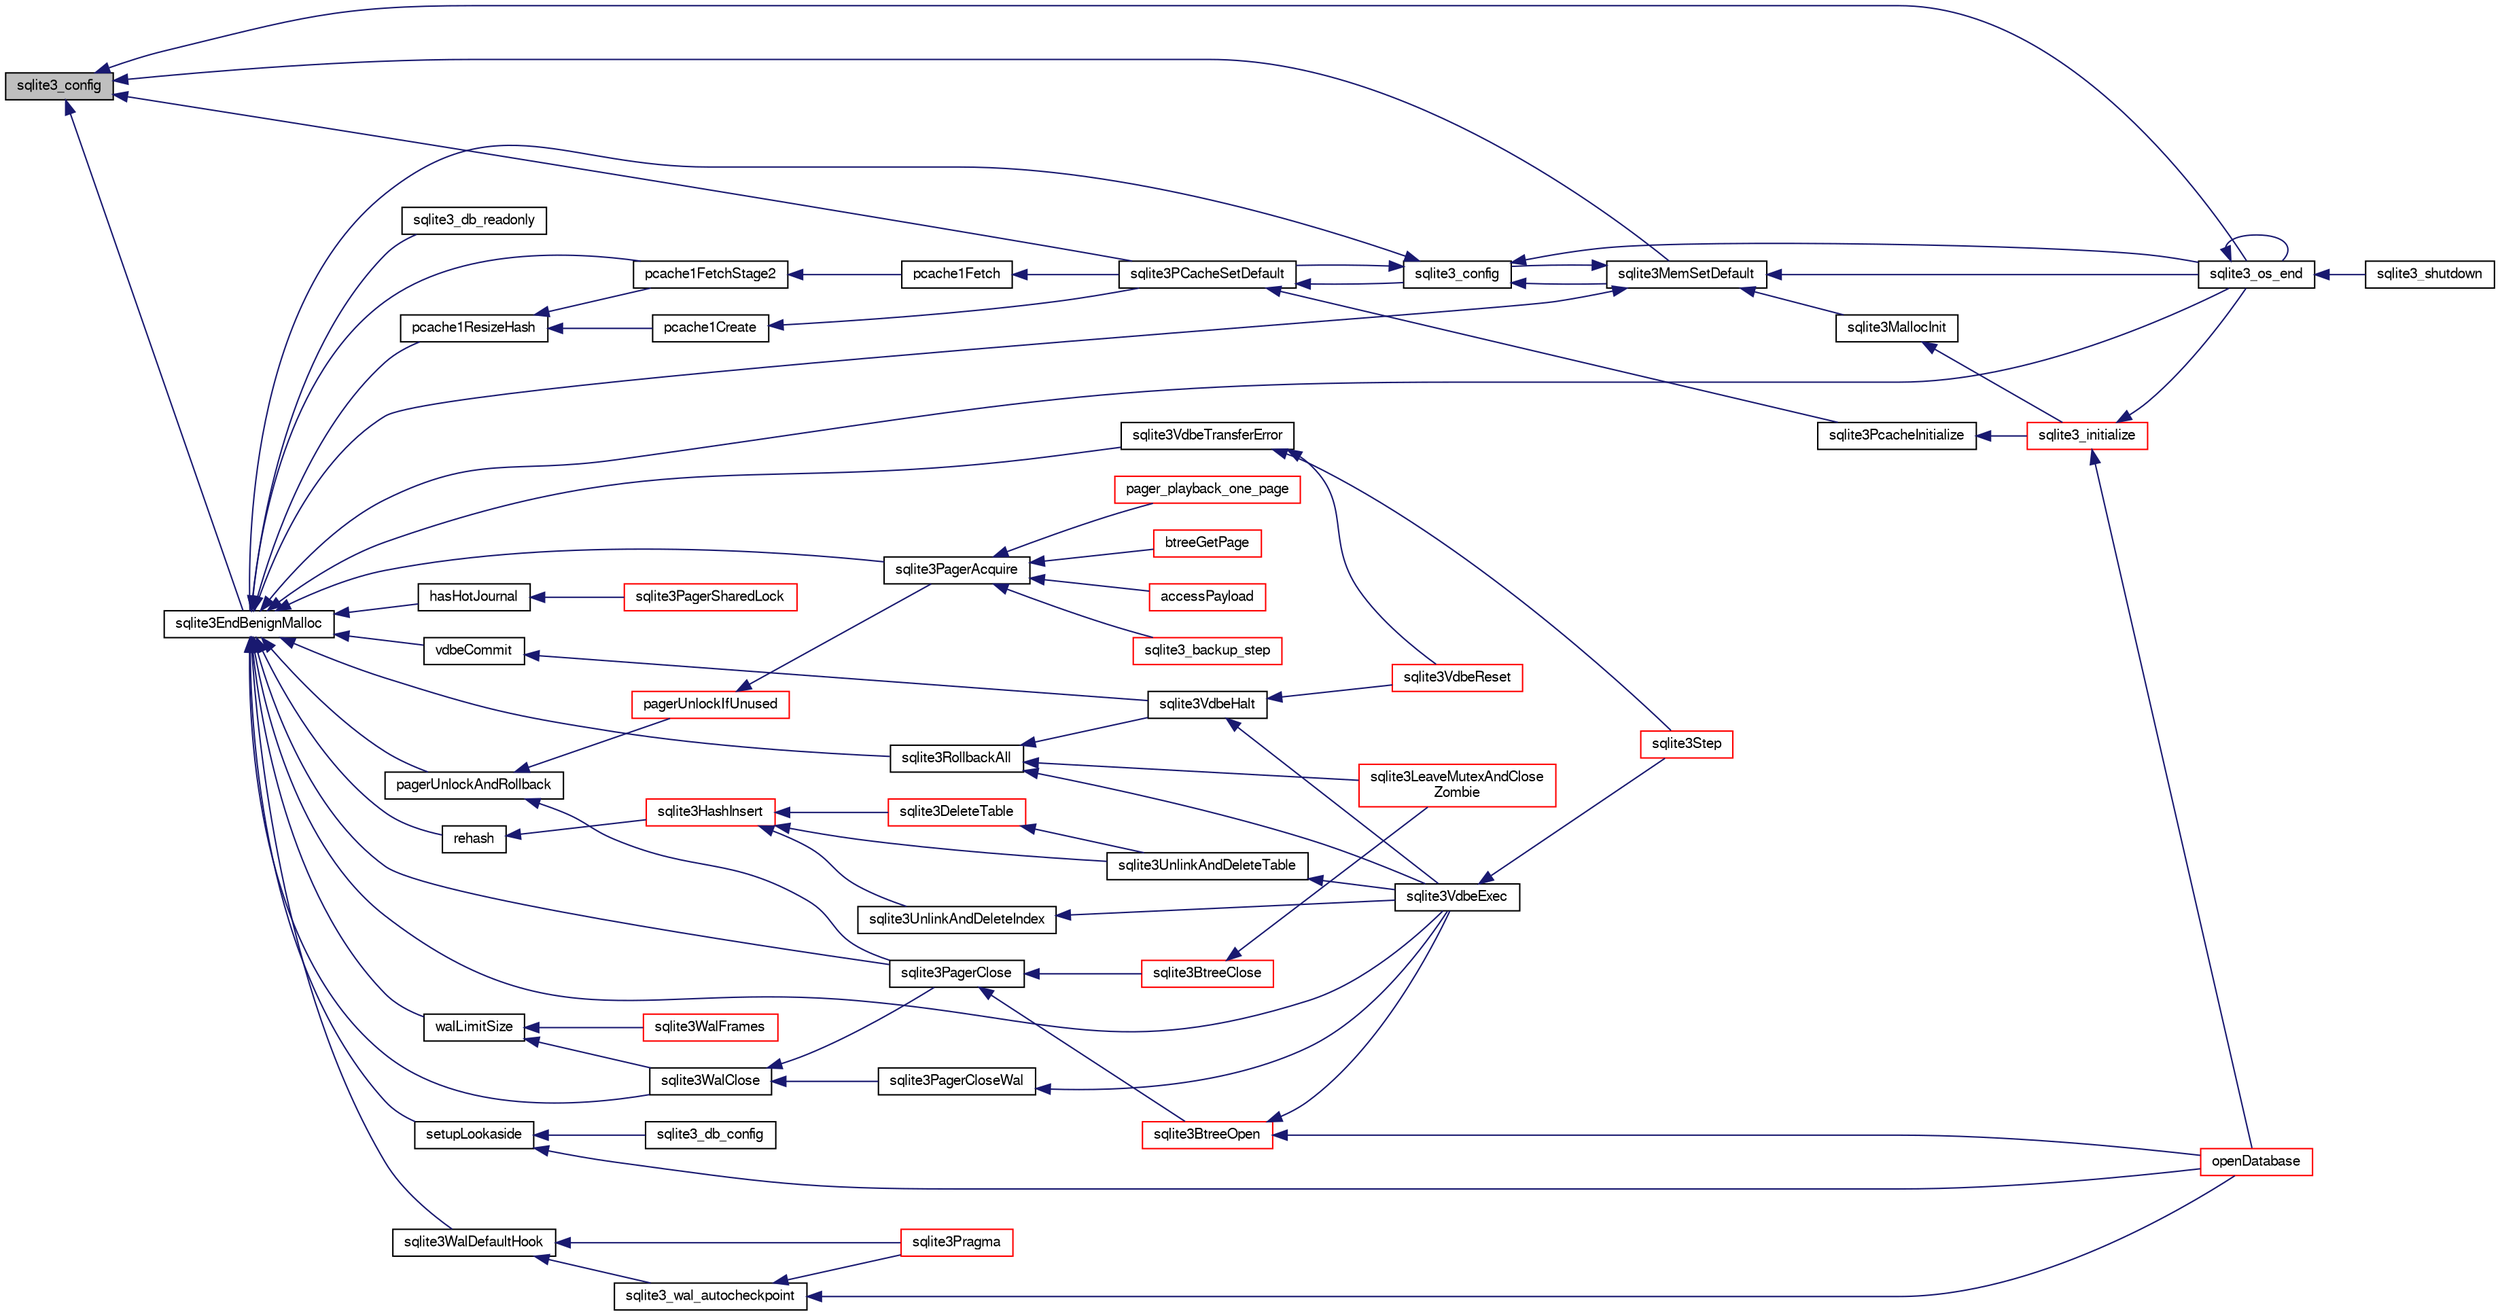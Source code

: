 digraph "sqlite3_config"
{
  edge [fontname="FreeSans",fontsize="10",labelfontname="FreeSans",labelfontsize="10"];
  node [fontname="FreeSans",fontsize="10",shape=record];
  rankdir="LR";
  Node323476 [label="sqlite3_config",height=0.2,width=0.4,color="black", fillcolor="grey75", style="filled", fontcolor="black"];
  Node323476 -> Node323477 [dir="back",color="midnightblue",fontsize="10",style="solid",fontname="FreeSans"];
  Node323477 [label="sqlite3EndBenignMalloc",height=0.2,width=0.4,color="black", fillcolor="white", style="filled",URL="$sqlite3_8c.html#a4582127cc64d483dc66c7acf9d8d8fbb"];
  Node323477 -> Node323478 [dir="back",color="midnightblue",fontsize="10",style="solid",fontname="FreeSans"];
  Node323478 [label="rehash",height=0.2,width=0.4,color="black", fillcolor="white", style="filled",URL="$sqlite3_8c.html#a4851529638f6c7af16239ee6e2dcc628"];
  Node323478 -> Node323479 [dir="back",color="midnightblue",fontsize="10",style="solid",fontname="FreeSans"];
  Node323479 [label="sqlite3HashInsert",height=0.2,width=0.4,color="red", fillcolor="white", style="filled",URL="$sqlite3_8c.html#aebbc6c13b3c139d5f3463938f441da3d"];
  Node323479 -> Node323480 [dir="back",color="midnightblue",fontsize="10",style="solid",fontname="FreeSans"];
  Node323480 [label="sqlite3UnlinkAndDeleteIndex",height=0.2,width=0.4,color="black", fillcolor="white", style="filled",URL="$sqlite3_8c.html#a889f2dcb438c56db37a6d61e9f25e244"];
  Node323480 -> Node323481 [dir="back",color="midnightblue",fontsize="10",style="solid",fontname="FreeSans"];
  Node323481 [label="sqlite3VdbeExec",height=0.2,width=0.4,color="black", fillcolor="white", style="filled",URL="$sqlite3_8c.html#a8ce40a614bdc56719c4d642b1e4dfb21"];
  Node323481 -> Node323482 [dir="back",color="midnightblue",fontsize="10",style="solid",fontname="FreeSans"];
  Node323482 [label="sqlite3Step",height=0.2,width=0.4,color="red", fillcolor="white", style="filled",URL="$sqlite3_8c.html#a3f2872e873e2758a4beedad1d5113554"];
  Node323479 -> Node323609 [dir="back",color="midnightblue",fontsize="10",style="solid",fontname="FreeSans"];
  Node323609 [label="sqlite3DeleteTable",height=0.2,width=0.4,color="red", fillcolor="white", style="filled",URL="$sqlite3_8c.html#a7fd3d507375a381a3807f92735318973"];
  Node323609 -> Node323611 [dir="back",color="midnightblue",fontsize="10",style="solid",fontname="FreeSans"];
  Node323611 [label="sqlite3UnlinkAndDeleteTable",height=0.2,width=0.4,color="black", fillcolor="white", style="filled",URL="$sqlite3_8c.html#a9733677716a49de464f86fff164e9a1b"];
  Node323611 -> Node323481 [dir="back",color="midnightblue",fontsize="10",style="solid",fontname="FreeSans"];
  Node323479 -> Node323611 [dir="back",color="midnightblue",fontsize="10",style="solid",fontname="FreeSans"];
  Node323477 -> Node323788 [dir="back",color="midnightblue",fontsize="10",style="solid",fontname="FreeSans"];
  Node323788 [label="sqlite3_os_end",height=0.2,width=0.4,color="black", fillcolor="white", style="filled",URL="$sqlite3_8h.html#a2288c95881ecca13d994e42b6a958906"];
  Node323788 -> Node323788 [dir="back",color="midnightblue",fontsize="10",style="solid",fontname="FreeSans"];
  Node323788 -> Node323789 [dir="back",color="midnightblue",fontsize="10",style="solid",fontname="FreeSans"];
  Node323789 [label="sqlite3_shutdown",height=0.2,width=0.4,color="black", fillcolor="white", style="filled",URL="$sqlite3_8h.html#aeaf9947fe863ba3d3aca061475e3af2e"];
  Node323477 -> Node323790 [dir="back",color="midnightblue",fontsize="10",style="solid",fontname="FreeSans"];
  Node323790 [label="pcache1ResizeHash",height=0.2,width=0.4,color="black", fillcolor="white", style="filled",URL="$sqlite3_8c.html#a7795922581c79a689c6e954dad69c037"];
  Node323790 -> Node323791 [dir="back",color="midnightblue",fontsize="10",style="solid",fontname="FreeSans"];
  Node323791 [label="pcache1Create",height=0.2,width=0.4,color="black", fillcolor="white", style="filled",URL="$sqlite3_8c.html#a44cfeb7ecaf2b6aa54934d3deaee8919"];
  Node323791 -> Node323792 [dir="back",color="midnightblue",fontsize="10",style="solid",fontname="FreeSans"];
  Node323792 [label="sqlite3PCacheSetDefault",height=0.2,width=0.4,color="black", fillcolor="white", style="filled",URL="$sqlite3_8c.html#a91974afe7709a742451438556ee0c70c"];
  Node323792 -> Node323793 [dir="back",color="midnightblue",fontsize="10",style="solid",fontname="FreeSans"];
  Node323793 [label="sqlite3PcacheInitialize",height=0.2,width=0.4,color="black", fillcolor="white", style="filled",URL="$sqlite3_8c.html#a2902c61ddc88bea002c4d69fe4052b1f"];
  Node323793 -> Node323794 [dir="back",color="midnightblue",fontsize="10",style="solid",fontname="FreeSans"];
  Node323794 [label="sqlite3_initialize",height=0.2,width=0.4,color="red", fillcolor="white", style="filled",URL="$sqlite3_8h.html#ab0c0ee2d5d4cf8b28e9572296a8861df"];
  Node323794 -> Node323788 [dir="back",color="midnightblue",fontsize="10",style="solid",fontname="FreeSans"];
  Node323794 -> Node323715 [dir="back",color="midnightblue",fontsize="10",style="solid",fontname="FreeSans"];
  Node323715 [label="openDatabase",height=0.2,width=0.4,color="red", fillcolor="white", style="filled",URL="$sqlite3_8c.html#a6a9c3bc3a64234e863413f41db473758"];
  Node323792 -> Node323954 [dir="back",color="midnightblue",fontsize="10",style="solid",fontname="FreeSans"];
  Node323954 [label="sqlite3_config",height=0.2,width=0.4,color="black", fillcolor="white", style="filled",URL="$sqlite3_8h.html#a74ad420b6f26bc06a04ff6ecec8a8c91"];
  Node323954 -> Node323477 [dir="back",color="midnightblue",fontsize="10",style="solid",fontname="FreeSans"];
  Node323954 -> Node323952 [dir="back",color="midnightblue",fontsize="10",style="solid",fontname="FreeSans"];
  Node323952 [label="sqlite3MemSetDefault",height=0.2,width=0.4,color="black", fillcolor="white", style="filled",URL="$sqlite3_8c.html#a162fbfd727e92c5f8f72625b5ff62549"];
  Node323952 -> Node323477 [dir="back",color="midnightblue",fontsize="10",style="solid",fontname="FreeSans"];
  Node323952 -> Node323953 [dir="back",color="midnightblue",fontsize="10",style="solid",fontname="FreeSans"];
  Node323953 [label="sqlite3MallocInit",height=0.2,width=0.4,color="black", fillcolor="white", style="filled",URL="$sqlite3_8c.html#a9e06f9e7cad0d83ce80ab493c9533552"];
  Node323953 -> Node323794 [dir="back",color="midnightblue",fontsize="10",style="solid",fontname="FreeSans"];
  Node323952 -> Node323788 [dir="back",color="midnightblue",fontsize="10",style="solid",fontname="FreeSans"];
  Node323952 -> Node323954 [dir="back",color="midnightblue",fontsize="10",style="solid",fontname="FreeSans"];
  Node323954 -> Node323788 [dir="back",color="midnightblue",fontsize="10",style="solid",fontname="FreeSans"];
  Node323954 -> Node323792 [dir="back",color="midnightblue",fontsize="10",style="solid",fontname="FreeSans"];
  Node323790 -> Node324350 [dir="back",color="midnightblue",fontsize="10",style="solid",fontname="FreeSans"];
  Node324350 [label="pcache1FetchStage2",height=0.2,width=0.4,color="black", fillcolor="white", style="filled",URL="$sqlite3_8c.html#a30a4ee80ec88f9eb4ade1424d99585b5"];
  Node324350 -> Node324351 [dir="back",color="midnightblue",fontsize="10",style="solid",fontname="FreeSans"];
  Node324351 [label="pcache1Fetch",height=0.2,width=0.4,color="black", fillcolor="white", style="filled",URL="$sqlite3_8c.html#a745bc37e2a945b10e6b23a6fe6c35411"];
  Node324351 -> Node323792 [dir="back",color="midnightblue",fontsize="10",style="solid",fontname="FreeSans"];
  Node323477 -> Node324350 [dir="back",color="midnightblue",fontsize="10",style="solid",fontname="FreeSans"];
  Node323477 -> Node323887 [dir="back",color="midnightblue",fontsize="10",style="solid",fontname="FreeSans"];
  Node323887 [label="pagerUnlockAndRollback",height=0.2,width=0.4,color="black", fillcolor="white", style="filled",URL="$sqlite3_8c.html#a02d96b7bf62c3b13ba905d168914518c"];
  Node323887 -> Node323888 [dir="back",color="midnightblue",fontsize="10",style="solid",fontname="FreeSans"];
  Node323888 [label="sqlite3PagerClose",height=0.2,width=0.4,color="black", fillcolor="white", style="filled",URL="$sqlite3_8c.html#af94b1f96b60689fd09422cce2c85f53f"];
  Node323888 -> Node323807 [dir="back",color="midnightblue",fontsize="10",style="solid",fontname="FreeSans"];
  Node323807 [label="sqlite3BtreeOpen",height=0.2,width=0.4,color="red", fillcolor="white", style="filled",URL="$sqlite3_8c.html#a13dcb44dc34af6ce9d38de9c5aa975f9"];
  Node323807 -> Node323481 [dir="back",color="midnightblue",fontsize="10",style="solid",fontname="FreeSans"];
  Node323807 -> Node323715 [dir="back",color="midnightblue",fontsize="10",style="solid",fontname="FreeSans"];
  Node323888 -> Node323862 [dir="back",color="midnightblue",fontsize="10",style="solid",fontname="FreeSans"];
  Node323862 [label="sqlite3BtreeClose",height=0.2,width=0.4,color="red", fillcolor="white", style="filled",URL="$sqlite3_8c.html#a729b65009b66a99200496b09c124df01"];
  Node323862 -> Node323709 [dir="back",color="midnightblue",fontsize="10",style="solid",fontname="FreeSans"];
  Node323709 [label="sqlite3LeaveMutexAndClose\lZombie",height=0.2,width=0.4,color="red", fillcolor="white", style="filled",URL="$sqlite3_8c.html#afe3a37c29dcb0fe9fc15fe07a3976f59"];
  Node323887 -> Node323889 [dir="back",color="midnightblue",fontsize="10",style="solid",fontname="FreeSans"];
  Node323889 [label="pagerUnlockIfUnused",height=0.2,width=0.4,color="red", fillcolor="white", style="filled",URL="$sqlite3_8c.html#abf547f4276efb6f10262f7fde1e4d065"];
  Node323889 -> Node323890 [dir="back",color="midnightblue",fontsize="10",style="solid",fontname="FreeSans"];
  Node323890 [label="sqlite3PagerAcquire",height=0.2,width=0.4,color="black", fillcolor="white", style="filled",URL="$sqlite3_8c.html#a22a53daafd2bd778cda390312651f994"];
  Node323890 -> Node323881 [dir="back",color="midnightblue",fontsize="10",style="solid",fontname="FreeSans"];
  Node323881 [label="pager_playback_one_page",height=0.2,width=0.4,color="red", fillcolor="white", style="filled",URL="$sqlite3_8c.html#adfca1dee9939482792fe2b4ed982d00e"];
  Node323890 -> Node323891 [dir="back",color="midnightblue",fontsize="10",style="solid",fontname="FreeSans"];
  Node323891 [label="btreeGetPage",height=0.2,width=0.4,color="red", fillcolor="white", style="filled",URL="$sqlite3_8c.html#ac59679e30ceb0190614fbd19a7feb6de"];
  Node323890 -> Node323856 [dir="back",color="midnightblue",fontsize="10",style="solid",fontname="FreeSans"];
  Node323856 [label="accessPayload",height=0.2,width=0.4,color="red", fillcolor="white", style="filled",URL="$sqlite3_8c.html#acf70e6d3cb6afd54d677b3dffb6959d2"];
  Node323890 -> Node323693 [dir="back",color="midnightblue",fontsize="10",style="solid",fontname="FreeSans"];
  Node323693 [label="sqlite3_backup_step",height=0.2,width=0.4,color="red", fillcolor="white", style="filled",URL="$sqlite3_8h.html#a1699b75e98d082eebc465a9e64c35269"];
  Node323477 -> Node323888 [dir="back",color="midnightblue",fontsize="10",style="solid",fontname="FreeSans"];
  Node323477 -> Node324058 [dir="back",color="midnightblue",fontsize="10",style="solid",fontname="FreeSans"];
  Node324058 [label="hasHotJournal",height=0.2,width=0.4,color="black", fillcolor="white", style="filled",URL="$sqlite3_8c.html#a875dc699b7a0e8ab6ba19170e5096d5e"];
  Node324058 -> Node323883 [dir="back",color="midnightblue",fontsize="10",style="solid",fontname="FreeSans"];
  Node323883 [label="sqlite3PagerSharedLock",height=0.2,width=0.4,color="red", fillcolor="white", style="filled",URL="$sqlite3_8c.html#a58c197b629fb6eaacf96c7add57c70df"];
  Node323477 -> Node323890 [dir="back",color="midnightblue",fontsize="10",style="solid",fontname="FreeSans"];
  Node323477 -> Node324173 [dir="back",color="midnightblue",fontsize="10",style="solid",fontname="FreeSans"];
  Node324173 [label="walLimitSize",height=0.2,width=0.4,color="black", fillcolor="white", style="filled",URL="$sqlite3_8c.html#a7d814227c8fb4a3441c42e9f2fdade3b"];
  Node324173 -> Node324081 [dir="back",color="midnightblue",fontsize="10",style="solid",fontname="FreeSans"];
  Node324081 [label="sqlite3WalClose",height=0.2,width=0.4,color="black", fillcolor="white", style="filled",URL="$sqlite3_8c.html#abfd7d36ec6ea41ecb2717dd4c6b0571e"];
  Node324081 -> Node323888 [dir="back",color="midnightblue",fontsize="10",style="solid",fontname="FreeSans"];
  Node324081 -> Node324063 [dir="back",color="midnightblue",fontsize="10",style="solid",fontname="FreeSans"];
  Node324063 [label="sqlite3PagerCloseWal",height=0.2,width=0.4,color="black", fillcolor="white", style="filled",URL="$sqlite3_8c.html#ac62d7d3d29214a7cad25fdd88e7c7a74"];
  Node324063 -> Node323481 [dir="back",color="midnightblue",fontsize="10",style="solid",fontname="FreeSans"];
  Node324173 -> Node323933 [dir="back",color="midnightblue",fontsize="10",style="solid",fontname="FreeSans"];
  Node323933 [label="sqlite3WalFrames",height=0.2,width=0.4,color="red", fillcolor="white", style="filled",URL="$sqlite3_8c.html#af9606aac275558d3b96c83b2bff2d717"];
  Node323477 -> Node324081 [dir="back",color="midnightblue",fontsize="10",style="solid",fontname="FreeSans"];
  Node323477 -> Node323816 [dir="back",color="midnightblue",fontsize="10",style="solid",fontname="FreeSans"];
  Node323816 [label="vdbeCommit",height=0.2,width=0.4,color="black", fillcolor="white", style="filled",URL="$sqlite3_8c.html#a5d7f1e0625451b987728f600cfe1b92d"];
  Node323816 -> Node323699 [dir="back",color="midnightblue",fontsize="10",style="solid",fontname="FreeSans"];
  Node323699 [label="sqlite3VdbeHalt",height=0.2,width=0.4,color="black", fillcolor="white", style="filled",URL="$sqlite3_8c.html#a8d1d99703d999190fbc35ecc981cb709"];
  Node323699 -> Node323700 [dir="back",color="midnightblue",fontsize="10",style="solid",fontname="FreeSans"];
  Node323700 [label="sqlite3VdbeReset",height=0.2,width=0.4,color="red", fillcolor="white", style="filled",URL="$sqlite3_8c.html#a315a913742f7267f90d46d41446353b1"];
  Node323699 -> Node323481 [dir="back",color="midnightblue",fontsize="10",style="solid",fontname="FreeSans"];
  Node323477 -> Node324195 [dir="back",color="midnightblue",fontsize="10",style="solid",fontname="FreeSans"];
  Node324195 [label="sqlite3VdbeTransferError",height=0.2,width=0.4,color="black", fillcolor="white", style="filled",URL="$sqlite3_8c.html#aaf4a567b51602bb6d7bb150e6c72de69"];
  Node324195 -> Node323700 [dir="back",color="midnightblue",fontsize="10",style="solid",fontname="FreeSans"];
  Node324195 -> Node323482 [dir="back",color="midnightblue",fontsize="10",style="solid",fontname="FreeSans"];
  Node323477 -> Node323481 [dir="back",color="midnightblue",fontsize="10",style="solid",fontname="FreeSans"];
  Node323477 -> Node324352 [dir="back",color="midnightblue",fontsize="10",style="solid",fontname="FreeSans"];
  Node324352 [label="setupLookaside",height=0.2,width=0.4,color="black", fillcolor="white", style="filled",URL="$sqlite3_8c.html#a83e30e8059c0e1a0537a569a91ce81e5"];
  Node324352 -> Node324353 [dir="back",color="midnightblue",fontsize="10",style="solid",fontname="FreeSans"];
  Node324353 [label="sqlite3_db_config",height=0.2,width=0.4,color="black", fillcolor="white", style="filled",URL="$sqlite3_8h.html#a35895f9b53f6cc7a4e72c3f8905e6edd"];
  Node324352 -> Node323715 [dir="back",color="midnightblue",fontsize="10",style="solid",fontname="FreeSans"];
  Node323477 -> Node323698 [dir="back",color="midnightblue",fontsize="10",style="solid",fontname="FreeSans"];
  Node323698 [label="sqlite3RollbackAll",height=0.2,width=0.4,color="black", fillcolor="white", style="filled",URL="$sqlite3_8c.html#ad902dd388d73208539f557962e3fe6bb"];
  Node323698 -> Node323699 [dir="back",color="midnightblue",fontsize="10",style="solid",fontname="FreeSans"];
  Node323698 -> Node323481 [dir="back",color="midnightblue",fontsize="10",style="solid",fontname="FreeSans"];
  Node323698 -> Node323709 [dir="back",color="midnightblue",fontsize="10",style="solid",fontname="FreeSans"];
  Node323477 -> Node323992 [dir="back",color="midnightblue",fontsize="10",style="solid",fontname="FreeSans"];
  Node323992 [label="sqlite3WalDefaultHook",height=0.2,width=0.4,color="black", fillcolor="white", style="filled",URL="$sqlite3_8c.html#a4a9ed7c3fcab46b3d82eb79ede8c4f77"];
  Node323992 -> Node323559 [dir="back",color="midnightblue",fontsize="10",style="solid",fontname="FreeSans"];
  Node323559 [label="sqlite3Pragma",height=0.2,width=0.4,color="red", fillcolor="white", style="filled",URL="$sqlite3_8c.html#a111391370f58f8e6a6eca51fd34d62ed"];
  Node323992 -> Node323993 [dir="back",color="midnightblue",fontsize="10",style="solid",fontname="FreeSans"];
  Node323993 [label="sqlite3_wal_autocheckpoint",height=0.2,width=0.4,color="black", fillcolor="white", style="filled",URL="$sqlite3_8h.html#acdc3742b48372dce0e839ce0f89747be"];
  Node323993 -> Node323559 [dir="back",color="midnightblue",fontsize="10",style="solid",fontname="FreeSans"];
  Node323993 -> Node323715 [dir="back",color="midnightblue",fontsize="10",style="solid",fontname="FreeSans"];
  Node323477 -> Node323995 [dir="back",color="midnightblue",fontsize="10",style="solid",fontname="FreeSans"];
  Node323995 [label="sqlite3_db_readonly",height=0.2,width=0.4,color="black", fillcolor="white", style="filled",URL="$sqlite3_8h.html#a96c378e7022e7a8a375e23f7fc662cdd"];
  Node323476 -> Node323952 [dir="back",color="midnightblue",fontsize="10",style="solid",fontname="FreeSans"];
  Node323476 -> Node323788 [dir="back",color="midnightblue",fontsize="10",style="solid",fontname="FreeSans"];
  Node323476 -> Node323792 [dir="back",color="midnightblue",fontsize="10",style="solid",fontname="FreeSans"];
}
